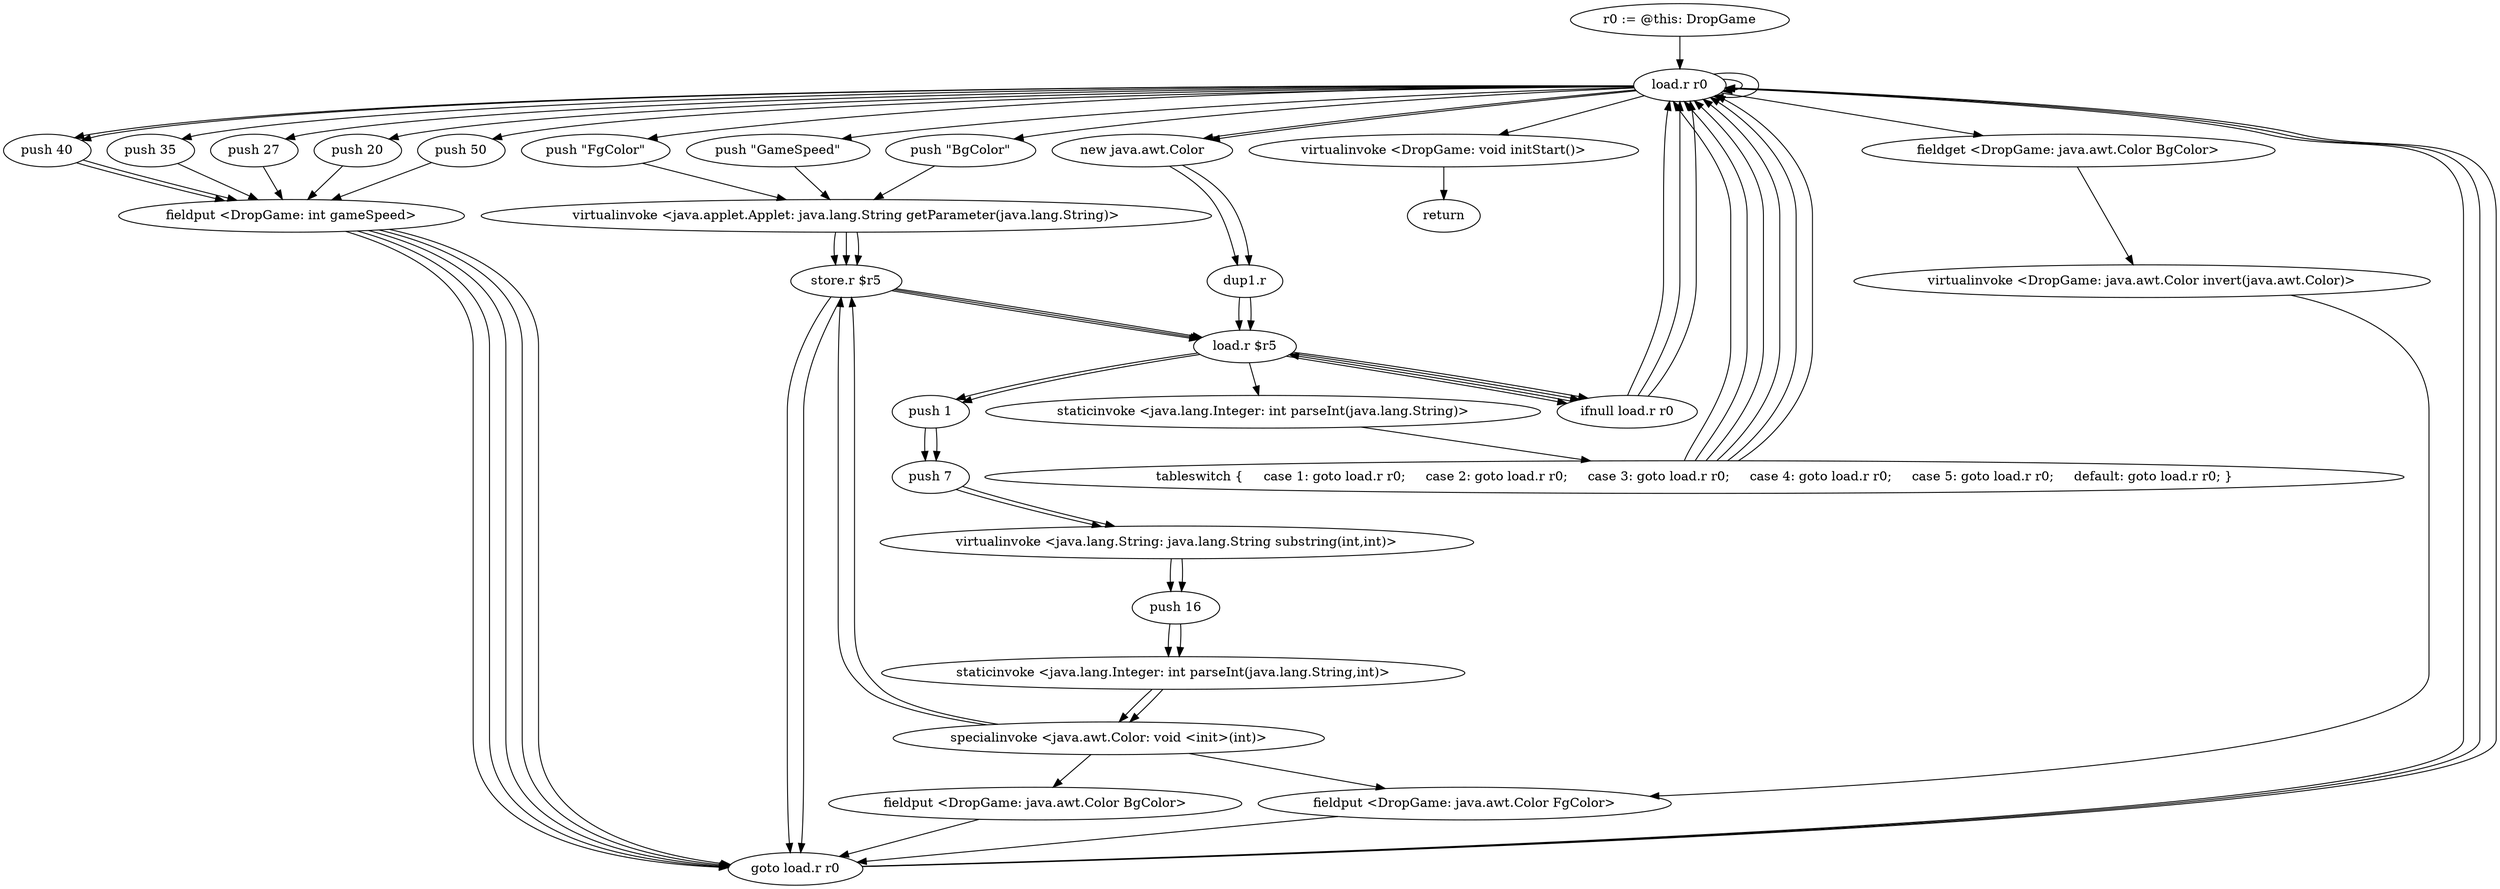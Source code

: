 digraph "" {
    "r0 := @this: DropGame"
    "load.r r0"
    "r0 := @this: DropGame"->"load.r r0";
    "push \"GameSpeed\""
    "load.r r0"->"push \"GameSpeed\"";
    "virtualinvoke <java.applet.Applet: java.lang.String getParameter(java.lang.String)>"
    "push \"GameSpeed\""->"virtualinvoke <java.applet.Applet: java.lang.String getParameter(java.lang.String)>";
    "store.r $r5"
    "virtualinvoke <java.applet.Applet: java.lang.String getParameter(java.lang.String)>"->"store.r $r5";
    "load.r $r5"
    "store.r $r5"->"load.r $r5";
    "ifnull load.r r0"
    "load.r $r5"->"ifnull load.r r0";
    "ifnull load.r r0"->"load.r $r5";
    "staticinvoke <java.lang.Integer: int parseInt(java.lang.String)>"
    "load.r $r5"->"staticinvoke <java.lang.Integer: int parseInt(java.lang.String)>";
    "tableswitch {     case 1: goto load.r r0;     case 2: goto load.r r0;     case 3: goto load.r r0;     case 4: goto load.r r0;     case 5: goto load.r r0;     default: goto load.r r0; }"
    "staticinvoke <java.lang.Integer: int parseInt(java.lang.String)>"->"tableswitch {     case 1: goto load.r r0;     case 2: goto load.r r0;     case 3: goto load.r r0;     case 4: goto load.r r0;     case 5: goto load.r r0;     default: goto load.r r0; }";
    "tableswitch {     case 1: goto load.r r0;     case 2: goto load.r r0;     case 3: goto load.r r0;     case 4: goto load.r r0;     case 5: goto load.r r0;     default: goto load.r r0; }"->"load.r r0";
    "push 50"
    "load.r r0"->"push 50";
    "fieldput <DropGame: int gameSpeed>"
    "push 50"->"fieldput <DropGame: int gameSpeed>";
    "goto load.r r0"
    "fieldput <DropGame: int gameSpeed>"->"goto load.r r0";
    "goto load.r r0"->"load.r r0";
    "push \"BgColor\""
    "load.r r0"->"push \"BgColor\"";
    "push \"BgColor\""->"virtualinvoke <java.applet.Applet: java.lang.String getParameter(java.lang.String)>";
    "virtualinvoke <java.applet.Applet: java.lang.String getParameter(java.lang.String)>"->"store.r $r5";
    "store.r $r5"->"load.r $r5";
    "load.r $r5"->"ifnull load.r r0";
    "ifnull load.r r0"->"load.r r0";
    "new java.awt.Color"
    "load.r r0"->"new java.awt.Color";
    "dup1.r"
    "new java.awt.Color"->"dup1.r";
    "dup1.r"->"load.r $r5";
    "push 1"
    "load.r $r5"->"push 1";
    "push 7"
    "push 1"->"push 7";
    "virtualinvoke <java.lang.String: java.lang.String substring(int,int)>"
    "push 7"->"virtualinvoke <java.lang.String: java.lang.String substring(int,int)>";
    "push 16"
    "virtualinvoke <java.lang.String: java.lang.String substring(int,int)>"->"push 16";
    "staticinvoke <java.lang.Integer: int parseInt(java.lang.String,int)>"
    "push 16"->"staticinvoke <java.lang.Integer: int parseInt(java.lang.String,int)>";
    "specialinvoke <java.awt.Color: void <init>(int)>"
    "staticinvoke <java.lang.Integer: int parseInt(java.lang.String,int)>"->"specialinvoke <java.awt.Color: void <init>(int)>";
    "fieldput <DropGame: java.awt.Color BgColor>"
    "specialinvoke <java.awt.Color: void <init>(int)>"->"fieldput <DropGame: java.awt.Color BgColor>";
    "fieldput <DropGame: java.awt.Color BgColor>"->"goto load.r r0";
    "goto load.r r0"->"load.r r0";
    "push \"FgColor\""
    "load.r r0"->"push \"FgColor\"";
    "push \"FgColor\""->"virtualinvoke <java.applet.Applet: java.lang.String getParameter(java.lang.String)>";
    "virtualinvoke <java.applet.Applet: java.lang.String getParameter(java.lang.String)>"->"store.r $r5";
    "store.r $r5"->"load.r $r5";
    "load.r $r5"->"ifnull load.r r0";
    "ifnull load.r r0"->"load.r r0";
    "load.r r0"->"new java.awt.Color";
    "new java.awt.Color"->"dup1.r";
    "dup1.r"->"load.r $r5";
    "load.r $r5"->"push 1";
    "push 1"->"push 7";
    "push 7"->"virtualinvoke <java.lang.String: java.lang.String substring(int,int)>";
    "virtualinvoke <java.lang.String: java.lang.String substring(int,int)>"->"push 16";
    "push 16"->"staticinvoke <java.lang.Integer: int parseInt(java.lang.String,int)>";
    "staticinvoke <java.lang.Integer: int parseInt(java.lang.String,int)>"->"specialinvoke <java.awt.Color: void <init>(int)>";
    "fieldput <DropGame: java.awt.Color FgColor>"
    "specialinvoke <java.awt.Color: void <init>(int)>"->"fieldput <DropGame: java.awt.Color FgColor>";
    "fieldput <DropGame: java.awt.Color FgColor>"->"goto load.r r0";
    "goto load.r r0"->"load.r r0";
    "virtualinvoke <DropGame: void initStart()>"
    "load.r r0"->"virtualinvoke <DropGame: void initStart()>";
    "return"
    "virtualinvoke <DropGame: void initStart()>"->"return";
    "specialinvoke <java.awt.Color: void <init>(int)>"->"store.r $r5";
    "store.r $r5"->"goto load.r r0";
    "ifnull load.r r0"->"load.r r0";
    "load.r r0"->"load.r r0";
    "load.r r0"->"load.r r0";
    "fieldget <DropGame: java.awt.Color BgColor>"
    "load.r r0"->"fieldget <DropGame: java.awt.Color BgColor>";
    "virtualinvoke <DropGame: java.awt.Color invert(java.awt.Color)>"
    "fieldget <DropGame: java.awt.Color BgColor>"->"virtualinvoke <DropGame: java.awt.Color invert(java.awt.Color)>";
    "virtualinvoke <DropGame: java.awt.Color invert(java.awt.Color)>"->"fieldput <DropGame: java.awt.Color FgColor>";
    "specialinvoke <java.awt.Color: void <init>(int)>"->"store.r $r5";
    "store.r $r5"->"goto load.r r0";
    "tableswitch {     case 1: goto load.r r0;     case 2: goto load.r r0;     case 3: goto load.r r0;     case 4: goto load.r r0;     case 5: goto load.r r0;     default: goto load.r r0; }"->"load.r r0";
    "push 40"
    "load.r r0"->"push 40";
    "push 40"->"fieldput <DropGame: int gameSpeed>";
    "fieldput <DropGame: int gameSpeed>"->"goto load.r r0";
    "tableswitch {     case 1: goto load.r r0;     case 2: goto load.r r0;     case 3: goto load.r r0;     case 4: goto load.r r0;     case 5: goto load.r r0;     default: goto load.r r0; }"->"load.r r0";
    "push 35"
    "load.r r0"->"push 35";
    "push 35"->"fieldput <DropGame: int gameSpeed>";
    "fieldput <DropGame: int gameSpeed>"->"goto load.r r0";
    "tableswitch {     case 1: goto load.r r0;     case 2: goto load.r r0;     case 3: goto load.r r0;     case 4: goto load.r r0;     case 5: goto load.r r0;     default: goto load.r r0; }"->"load.r r0";
    "push 27"
    "load.r r0"->"push 27";
    "push 27"->"fieldput <DropGame: int gameSpeed>";
    "fieldput <DropGame: int gameSpeed>"->"goto load.r r0";
    "tableswitch {     case 1: goto load.r r0;     case 2: goto load.r r0;     case 3: goto load.r r0;     case 4: goto load.r r0;     case 5: goto load.r r0;     default: goto load.r r0; }"->"load.r r0";
    "push 20"
    "load.r r0"->"push 20";
    "push 20"->"fieldput <DropGame: int gameSpeed>";
    "fieldput <DropGame: int gameSpeed>"->"goto load.r r0";
    "tableswitch {     case 1: goto load.r r0;     case 2: goto load.r r0;     case 3: goto load.r r0;     case 4: goto load.r r0;     case 5: goto load.r r0;     default: goto load.r r0; }"->"load.r r0";
    "load.r r0"->"push 40";
    "push 40"->"fieldput <DropGame: int gameSpeed>";
}
